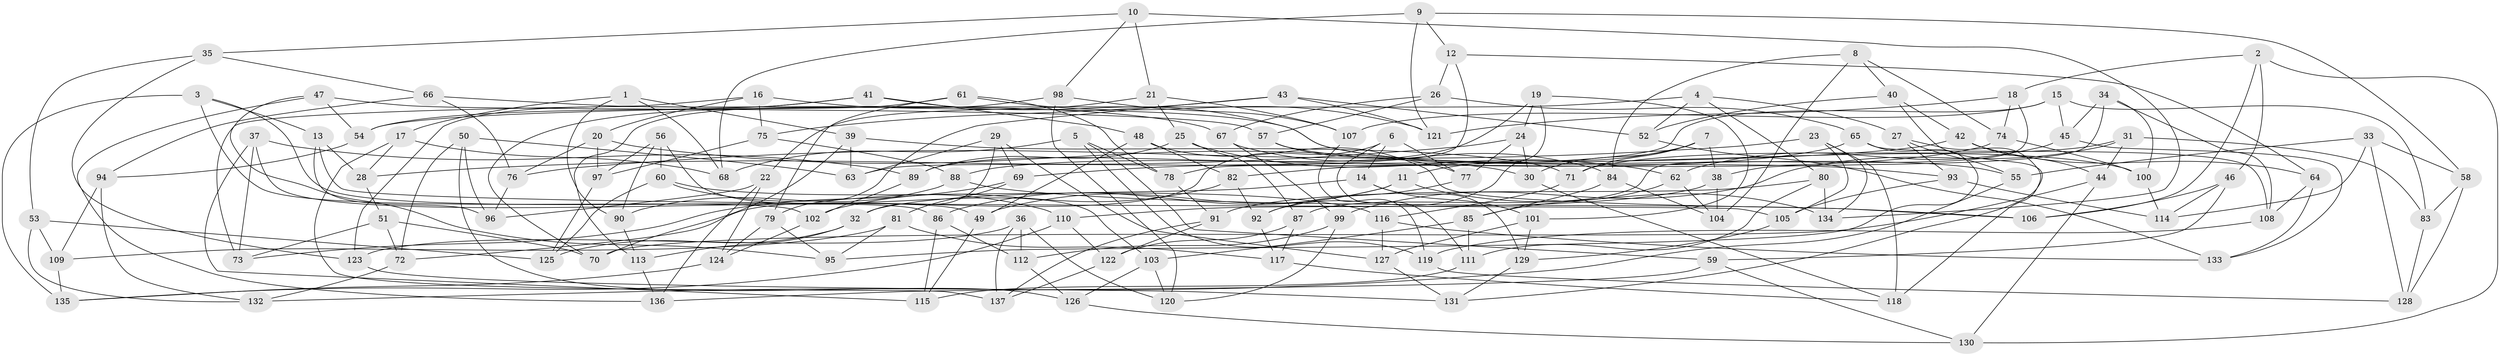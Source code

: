 // coarse degree distribution, {5: 0.06896551724137931, 6: 0.4827586206896552, 4: 0.42528735632183906, 3: 0.022988505747126436}
// Generated by graph-tools (version 1.1) at 2025/42/03/06/25 10:42:23]
// undirected, 137 vertices, 274 edges
graph export_dot {
graph [start="1"]
  node [color=gray90,style=filled];
  1;
  2;
  3;
  4;
  5;
  6;
  7;
  8;
  9;
  10;
  11;
  12;
  13;
  14;
  15;
  16;
  17;
  18;
  19;
  20;
  21;
  22;
  23;
  24;
  25;
  26;
  27;
  28;
  29;
  30;
  31;
  32;
  33;
  34;
  35;
  36;
  37;
  38;
  39;
  40;
  41;
  42;
  43;
  44;
  45;
  46;
  47;
  48;
  49;
  50;
  51;
  52;
  53;
  54;
  55;
  56;
  57;
  58;
  59;
  60;
  61;
  62;
  63;
  64;
  65;
  66;
  67;
  68;
  69;
  70;
  71;
  72;
  73;
  74;
  75;
  76;
  77;
  78;
  79;
  80;
  81;
  82;
  83;
  84;
  85;
  86;
  87;
  88;
  89;
  90;
  91;
  92;
  93;
  94;
  95;
  96;
  97;
  98;
  99;
  100;
  101;
  102;
  103;
  104;
  105;
  106;
  107;
  108;
  109;
  110;
  111;
  112;
  113;
  114;
  115;
  116;
  117;
  118;
  119;
  120;
  121;
  122;
  123;
  124;
  125;
  126;
  127;
  128;
  129;
  130;
  131;
  132;
  133;
  134;
  135;
  136;
  137;
  1 -- 90;
  1 -- 68;
  1 -- 39;
  1 -- 17;
  2 -- 130;
  2 -- 106;
  2 -- 46;
  2 -- 18;
  3 -- 49;
  3 -- 102;
  3 -- 135;
  3 -- 13;
  4 -- 54;
  4 -- 52;
  4 -- 27;
  4 -- 80;
  5 -- 68;
  5 -- 119;
  5 -- 59;
  5 -- 78;
  6 -- 111;
  6 -- 14;
  6 -- 77;
  6 -- 72;
  7 -- 38;
  7 -- 30;
  7 -- 11;
  7 -- 71;
  8 -- 84;
  8 -- 104;
  8 -- 74;
  8 -- 40;
  9 -- 58;
  9 -- 12;
  9 -- 68;
  9 -- 121;
  10 -- 21;
  10 -- 134;
  10 -- 98;
  10 -- 35;
  11 -- 86;
  11 -- 134;
  11 -- 49;
  12 -- 64;
  12 -- 26;
  12 -- 78;
  13 -- 96;
  13 -- 105;
  13 -- 28;
  14 -- 129;
  14 -- 32;
  14 -- 101;
  15 -- 83;
  15 -- 63;
  15 -- 107;
  15 -- 45;
  16 -- 75;
  16 -- 20;
  16 -- 73;
  16 -- 100;
  17 -- 137;
  17 -- 68;
  17 -- 28;
  18 -- 74;
  18 -- 121;
  18 -- 87;
  19 -- 24;
  19 -- 101;
  19 -- 92;
  19 -- 89;
  20 -- 76;
  20 -- 97;
  20 -- 30;
  21 -- 22;
  21 -- 25;
  21 -- 107;
  22 -- 136;
  22 -- 96;
  22 -- 124;
  23 -- 105;
  23 -- 134;
  23 -- 118;
  23 -- 76;
  24 -- 28;
  24 -- 77;
  24 -- 30;
  25 -- 62;
  25 -- 89;
  25 -- 87;
  26 -- 67;
  26 -- 65;
  26 -- 57;
  27 -- 93;
  27 -- 55;
  27 -- 118;
  28 -- 51;
  29 -- 127;
  29 -- 63;
  29 -- 32;
  29 -- 69;
  30 -- 118;
  31 -- 99;
  31 -- 83;
  31 -- 71;
  31 -- 44;
  32 -- 125;
  32 -- 113;
  33 -- 55;
  33 -- 114;
  33 -- 58;
  33 -- 128;
  34 -- 100;
  34 -- 108;
  34 -- 38;
  34 -- 45;
  35 -- 123;
  35 -- 66;
  35 -- 53;
  36 -- 123;
  36 -- 120;
  36 -- 112;
  36 -- 137;
  37 -- 73;
  37 -- 89;
  37 -- 86;
  37 -- 115;
  38 -- 110;
  38 -- 104;
  39 -- 63;
  39 -- 71;
  39 -- 70;
  40 -- 52;
  40 -- 131;
  40 -- 42;
  41 -- 123;
  41 -- 54;
  41 -- 55;
  41 -- 48;
  42 -- 64;
  42 -- 69;
  42 -- 44;
  43 -- 121;
  43 -- 75;
  43 -- 79;
  43 -- 52;
  44 -- 70;
  44 -- 130;
  45 -- 133;
  45 -- 62;
  46 -- 59;
  46 -- 106;
  46 -- 114;
  47 -- 136;
  47 -- 95;
  47 -- 57;
  47 -- 54;
  48 -- 106;
  48 -- 82;
  48 -- 49;
  49 -- 115;
  50 -- 72;
  50 -- 63;
  50 -- 126;
  50 -- 96;
  51 -- 72;
  51 -- 73;
  51 -- 70;
  52 -- 133;
  53 -- 125;
  53 -- 109;
  53 -- 132;
  54 -- 94;
  55 -- 132;
  56 -- 103;
  56 -- 97;
  56 -- 60;
  56 -- 90;
  57 -- 77;
  57 -- 93;
  58 -- 83;
  58 -- 128;
  59 -- 130;
  59 -- 136;
  60 -- 125;
  60 -- 116;
  60 -- 110;
  61 -- 70;
  61 -- 78;
  61 -- 121;
  61 -- 79;
  62 -- 104;
  62 -- 85;
  64 -- 108;
  64 -- 133;
  65 -- 108;
  65 -- 95;
  65 -- 88;
  66 -- 94;
  66 -- 67;
  66 -- 76;
  67 -- 99;
  67 -- 84;
  69 -- 81;
  69 -- 73;
  71 -- 116;
  72 -- 132;
  74 -- 100;
  74 -- 82;
  75 -- 88;
  75 -- 97;
  76 -- 96;
  77 -- 92;
  78 -- 91;
  79 -- 124;
  79 -- 95;
  80 -- 111;
  80 -- 91;
  80 -- 134;
  81 -- 109;
  81 -- 95;
  81 -- 117;
  82 -- 102;
  82 -- 92;
  83 -- 128;
  84 -- 104;
  84 -- 85;
  85 -- 111;
  85 -- 103;
  86 -- 112;
  86 -- 115;
  87 -- 122;
  87 -- 117;
  88 -- 106;
  88 -- 90;
  89 -- 102;
  90 -- 113;
  91 -- 122;
  91 -- 137;
  92 -- 117;
  93 -- 105;
  93 -- 114;
  94 -- 109;
  94 -- 132;
  97 -- 125;
  98 -- 113;
  98 -- 107;
  98 -- 120;
  99 -- 112;
  99 -- 120;
  100 -- 114;
  101 -- 127;
  101 -- 129;
  102 -- 124;
  103 -- 126;
  103 -- 120;
  105 -- 129;
  107 -- 119;
  108 -- 119;
  109 -- 135;
  110 -- 135;
  110 -- 122;
  111 -- 115;
  112 -- 126;
  113 -- 136;
  116 -- 127;
  116 -- 133;
  117 -- 118;
  119 -- 128;
  122 -- 137;
  123 -- 131;
  124 -- 135;
  126 -- 130;
  127 -- 131;
  129 -- 131;
}
